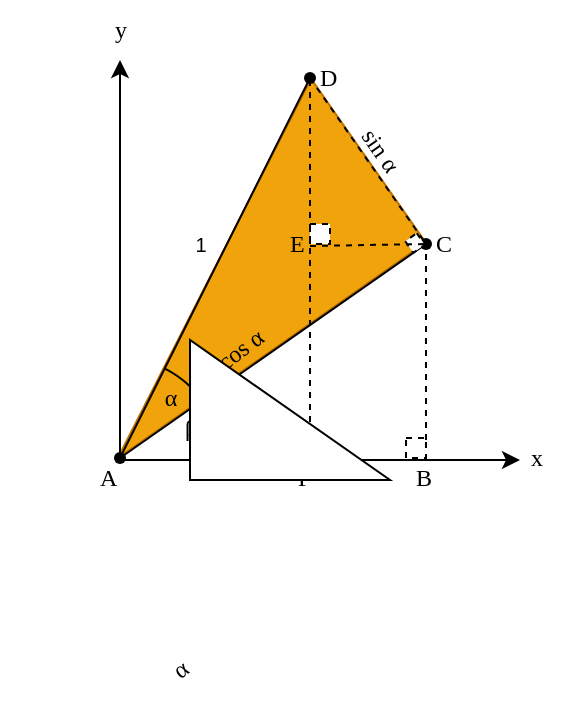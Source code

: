 <mxfile version="28.0.7">
  <diagram name="Page-1" id="98NNi3en-TZQ4uQMV90l">
    <mxGraphModel dx="483" dy="460" grid="1" gridSize="10" guides="1" tooltips="1" connect="1" arrows="1" fold="1" page="1" pageScale="1" pageWidth="827" pageHeight="1169" math="0" shadow="0">
      <root>
        <mxCell id="0" />
        <mxCell id="1" parent="0" />
        <mxCell id="hgMQAKNkKGoYwcbPnEij-1" value="" style="group" vertex="1" connectable="0" parent="1">
          <mxGeometry x="210" y="340" width="238" height="279" as="geometry" />
        </mxCell>
        <mxCell id="hgMQAKNkKGoYwcbPnEij-39" value="" style="verticalLabelPosition=bottom;verticalAlign=top;html=1;shape=mxgraph.basic.orthogonal_triangle;rotation=145;flipH=0;flipV=1;fillColor=#f0a30a;fontColor=#000000;strokeColor=#BD7000;" vertex="1" parent="hgMQAKNkKGoYwcbPnEij-1">
          <mxGeometry x="-31.82" y="84.27" width="188" height="100" as="geometry" />
        </mxCell>
        <mxCell id="hgMQAKNkKGoYwcbPnEij-7" value="" style="verticalLabelPosition=bottom;verticalAlign=top;html=1;shape=mxgraph.basic.arc;startAngle=0.075;endAngle=0.253;" vertex="1" parent="hgMQAKNkKGoYwcbPnEij-1">
          <mxGeometry x="-35" y="179" width="100" height="100" as="geometry" />
        </mxCell>
        <mxCell id="hgMQAKNkKGoYwcbPnEij-2" value="" style="endArrow=classic;html=1;rounded=0;strokeColor=light-dark(#000000,#FF3333);" edge="1" parent="hgMQAKNkKGoYwcbPnEij-1">
          <mxGeometry width="50" height="50" relative="1" as="geometry">
            <mxPoint x="15" y="230" as="sourcePoint" />
            <mxPoint x="15" y="30" as="targetPoint" />
          </mxGeometry>
        </mxCell>
        <mxCell id="hgMQAKNkKGoYwcbPnEij-3" value="" style="endArrow=classic;html=1;rounded=0;fillColor=#a20025;strokeColor=light-dark(#000000,#3333FF);" edge="1" parent="hgMQAKNkKGoYwcbPnEij-1">
          <mxGeometry width="50" height="50" relative="1" as="geometry">
            <mxPoint x="15" y="230" as="sourcePoint" />
            <mxPoint x="215" y="230" as="targetPoint" />
          </mxGeometry>
        </mxCell>
        <mxCell id="hgMQAKNkKGoYwcbPnEij-4" value="&lt;font style=&quot;color: light-dark(rgb(0, 0, 0), rgb(51, 51, 255));&quot; face=&quot;Times New Roman&quot;&gt;x&lt;/font&gt;" style="text;html=1;align=center;verticalAlign=middle;resizable=0;points=[];autosize=1;strokeColor=none;fillColor=none;" vertex="1" parent="hgMQAKNkKGoYwcbPnEij-1">
          <mxGeometry x="208" y="214" width="30" height="30" as="geometry" />
        </mxCell>
        <mxCell id="hgMQAKNkKGoYwcbPnEij-5" value="&lt;font style=&quot;color: light-dark(rgb(0, 0, 0), rgb(255, 51, 51));&quot; face=&quot;Times New Roman&quot;&gt;y&lt;/font&gt;" style="text;html=1;align=center;verticalAlign=middle;resizable=0;points=[];autosize=1;strokeColor=none;fillColor=none;" vertex="1" parent="hgMQAKNkKGoYwcbPnEij-1">
          <mxGeometry width="30" height="30" as="geometry" />
        </mxCell>
        <mxCell id="hgMQAKNkKGoYwcbPnEij-15" value="" style="endArrow=none;html=1;rounded=0;entryX=0;entryY=0.5;entryDx=0;entryDy=0;strokeColor=light-dark(#000000,#FF9933);" edge="1" parent="hgMQAKNkKGoYwcbPnEij-1" source="hgMQAKNkKGoYwcbPnEij-6" target="hgMQAKNkKGoYwcbPnEij-11">
          <mxGeometry width="50" height="50" relative="1" as="geometry">
            <mxPoint x="50" y="159" as="sourcePoint" />
            <mxPoint x="100" y="109" as="targetPoint" />
          </mxGeometry>
        </mxCell>
        <mxCell id="hgMQAKNkKGoYwcbPnEij-16" value="" style="endArrow=none;html=1;rounded=0;exitX=0.867;exitY=0.483;exitDx=0;exitDy=0;exitPerimeter=0;entryX=0.317;entryY=0.617;entryDx=0;entryDy=0;entryPerimeter=0;strokeColor=light-dark(#000000,#FF9933);" edge="1" parent="hgMQAKNkKGoYwcbPnEij-1" source="hgMQAKNkKGoYwcbPnEij-6" target="hgMQAKNkKGoYwcbPnEij-13">
          <mxGeometry width="50" height="50" relative="1" as="geometry">
            <mxPoint x="50" y="159" as="sourcePoint" />
            <mxPoint x="100" y="109" as="targetPoint" />
          </mxGeometry>
        </mxCell>
        <mxCell id="hgMQAKNkKGoYwcbPnEij-20" value="" style="endArrow=none;html=1;rounded=0;exitX=0;exitY=0.5;exitDx=0;exitDy=0;dashed=1;" edge="1" parent="hgMQAKNkKGoYwcbPnEij-1" source="hgMQAKNkKGoYwcbPnEij-14" target="hgMQAKNkKGoYwcbPnEij-10">
          <mxGeometry width="50" height="50" relative="1" as="geometry">
            <mxPoint x="120" y="129" as="sourcePoint" />
            <mxPoint x="170" y="79" as="targetPoint" />
          </mxGeometry>
        </mxCell>
        <mxCell id="hgMQAKNkKGoYwcbPnEij-22" value="" style="rounded=0;whiteSpace=wrap;html=1;dashed=1;" vertex="1" parent="hgMQAKNkKGoYwcbPnEij-1">
          <mxGeometry x="110" y="112" width="10" height="10" as="geometry" />
        </mxCell>
        <mxCell id="hgMQAKNkKGoYwcbPnEij-27" value="" style="whiteSpace=wrap;html=1;aspect=fixed;dashed=1;" vertex="1" parent="hgMQAKNkKGoYwcbPnEij-1">
          <mxGeometry x="100" y="219" width="10" height="10" as="geometry" />
        </mxCell>
        <mxCell id="hgMQAKNkKGoYwcbPnEij-19" value="" style="endArrow=none;html=1;rounded=0;entryX=0;entryY=0.5;entryDx=0;entryDy=0;dashed=1;exitX=1;exitY=1;exitDx=0;exitDy=0;" edge="1" parent="hgMQAKNkKGoYwcbPnEij-1" source="hgMQAKNkKGoYwcbPnEij-27" target="hgMQAKNkKGoYwcbPnEij-14">
          <mxGeometry width="50" height="50" relative="1" as="geometry">
            <mxPoint x="110" y="220" as="sourcePoint" />
            <mxPoint x="180" y="140" as="targetPoint" />
          </mxGeometry>
        </mxCell>
        <mxCell id="hgMQAKNkKGoYwcbPnEij-28" value="" style="whiteSpace=wrap;html=1;aspect=fixed;dashed=1;" vertex="1" parent="hgMQAKNkKGoYwcbPnEij-1">
          <mxGeometry x="158" y="219" width="10" height="10" as="geometry" />
        </mxCell>
        <mxCell id="hgMQAKNkKGoYwcbPnEij-6" value="" style="shape=waypoint;sketch=0;size=6;pointerEvents=1;points=[];fillColor=none;resizable=0;rotatable=0;perimeter=centerPerimeter;snapToPoint=1;" vertex="1" parent="hgMQAKNkKGoYwcbPnEij-1">
          <mxGeometry x="5" y="219" width="20" height="20" as="geometry" />
        </mxCell>
        <mxCell id="hgMQAKNkKGoYwcbPnEij-12" value="" style="group" vertex="1" connectable="0" parent="hgMQAKNkKGoYwcbPnEij-1">
          <mxGeometry x="100" y="29" width="50" height="20" as="geometry" />
        </mxCell>
        <mxCell id="hgMQAKNkKGoYwcbPnEij-14" value="&lt;div align=&quot;left&quot;&gt;&lt;font face=&quot;Times New Roman&quot;&gt;&amp;nbsp;D&lt;/font&gt;&lt;/div&gt;" style="text;html=1;align=left;verticalAlign=middle;whiteSpace=wrap;rounded=0;" vertex="1" parent="hgMQAKNkKGoYwcbPnEij-12">
          <mxGeometry x="10" width="40" height="20" as="geometry" />
        </mxCell>
        <mxCell id="hgMQAKNkKGoYwcbPnEij-13" value="&#xa;" style="shape=waypoint;sketch=0;size=6;pointerEvents=1;points=[];fillColor=none;resizable=0;rotatable=0;perimeter=centerPerimeter;snapToPoint=1;dashed=1;dashPattern=8 8;" vertex="1" parent="hgMQAKNkKGoYwcbPnEij-12">
          <mxGeometry width="20" height="20" as="geometry" />
        </mxCell>
        <mxCell id="hgMQAKNkKGoYwcbPnEij-9" value="" style="group" vertex="1" connectable="0" parent="hgMQAKNkKGoYwcbPnEij-1">
          <mxGeometry x="158" y="112" width="50" height="20" as="geometry" />
        </mxCell>
        <mxCell id="hgMQAKNkKGoYwcbPnEij-10" value="&#xa;" style="shape=waypoint;sketch=0;size=6;pointerEvents=1;points=[];fillColor=none;resizable=0;rotatable=0;perimeter=centerPerimeter;snapToPoint=1;" vertex="1" parent="hgMQAKNkKGoYwcbPnEij-9">
          <mxGeometry width="20" height="20" as="geometry" />
        </mxCell>
        <mxCell id="hgMQAKNkKGoYwcbPnEij-11" value="&lt;div align=&quot;left&quot;&gt;&lt;font face=&quot;Times New Roman&quot;&gt;&amp;nbsp;C&lt;/font&gt;&lt;/div&gt;" style="text;html=1;align=left;verticalAlign=middle;whiteSpace=wrap;rounded=0;" vertex="1" parent="hgMQAKNkKGoYwcbPnEij-9">
          <mxGeometry x="10" width="40" height="20" as="geometry" />
        </mxCell>
        <mxCell id="hgMQAKNkKGoYwcbPnEij-25" value="" style="rounded=0;whiteSpace=wrap;html=1;direction=south;rotation=325;dashed=1;" vertex="1" parent="hgMQAKNkKGoYwcbPnEij-9">
          <mxGeometry x="1" y="6" width="7" height="7" as="geometry" />
        </mxCell>
        <mxCell id="hgMQAKNkKGoYwcbPnEij-30" value="&lt;font style=&quot;font-size: 10px; color: light-dark(rgb(0, 0, 0), rgb(255, 153, 51));&quot;&gt;1&lt;/font&gt;" style="text;html=1;align=center;verticalAlign=middle;resizable=0;points=[];autosize=1;strokeColor=none;fillColor=none;" vertex="1" parent="hgMQAKNkKGoYwcbPnEij-1">
          <mxGeometry x="40" y="107" width="30" height="30" as="geometry" />
        </mxCell>
        <mxCell id="hgMQAKNkKGoYwcbPnEij-31" value="&lt;div align=&quot;left&quot;&gt;&lt;font face=&quot;Times New Roman&quot;&gt;&amp;nbsp;A&lt;/font&gt;&lt;/div&gt;" style="text;html=1;align=left;verticalAlign=middle;whiteSpace=wrap;rounded=0;" vertex="1" parent="hgMQAKNkKGoYwcbPnEij-1">
          <mxGeometry y="229" width="40" height="20" as="geometry" />
        </mxCell>
        <mxCell id="hgMQAKNkKGoYwcbPnEij-32" value="&lt;div align=&quot;left&quot;&gt;&lt;font face=&quot;Times New Roman&quot;&gt;&amp;nbsp;F&lt;/font&gt;&lt;/div&gt;" style="text;html=1;align=left;verticalAlign=middle;whiteSpace=wrap;rounded=0;" vertex="1" parent="hgMQAKNkKGoYwcbPnEij-1">
          <mxGeometry x="99" y="229" width="40" height="20" as="geometry" />
        </mxCell>
        <mxCell id="hgMQAKNkKGoYwcbPnEij-33" value="&lt;div align=&quot;left&quot;&gt;&lt;font face=&quot;Times New Roman&quot;&gt;&amp;nbsp;B&lt;/font&gt;&lt;/div&gt;" style="text;html=1;align=left;verticalAlign=middle;whiteSpace=wrap;rounded=0;" vertex="1" parent="hgMQAKNkKGoYwcbPnEij-1">
          <mxGeometry x="158" y="229" width="40" height="20" as="geometry" />
        </mxCell>
        <mxCell id="hgMQAKNkKGoYwcbPnEij-34" value="&lt;div align=&quot;left&quot;&gt;&lt;font face=&quot;Times New Roman&quot;&gt;&amp;nbsp;E&lt;/font&gt;&lt;/div&gt;" style="text;html=1;align=left;verticalAlign=middle;whiteSpace=wrap;rounded=0;" vertex="1" parent="hgMQAKNkKGoYwcbPnEij-1">
          <mxGeometry x="95" y="112" width="40" height="20" as="geometry" />
        </mxCell>
        <mxCell id="hgMQAKNkKGoYwcbPnEij-37" value="&lt;font face=&quot;Times New Roman&quot;&gt;sin&lt;span lang=&quot;en&quot; class=&quot;BxUVEf ILfuVd&quot;&gt;&lt;span class=&quot;hgKElc&quot;&gt;&amp;nbsp;α&lt;/span&gt;&lt;/span&gt;&lt;/font&gt;" style="text;html=1;align=center;verticalAlign=middle;resizable=0;points=[];autosize=1;strokeColor=none;fillColor=none;rotation=55;" vertex="1" parent="hgMQAKNkKGoYwcbPnEij-1">
          <mxGeometry x="120" y="60" width="50" height="30" as="geometry" />
        </mxCell>
        <mxCell id="hgMQAKNkKGoYwcbPnEij-38" value="&lt;font face=&quot;Times New Roman&quot;&gt;&lt;span lang=&quot;en&quot; class=&quot;BxUVEf ILfuVd&quot;&gt;&lt;span class=&quot;hgKElc&quot;&gt;cos&amp;nbsp;&lt;/span&gt;&lt;/span&gt;&lt;/font&gt;&lt;font face=&quot;Times New Roman&quot;&gt;&lt;span lang=&quot;en&quot; class=&quot;BxUVEf ILfuVd&quot;&gt;&lt;span class=&quot;hgKElc&quot;&gt;α&lt;/span&gt;&lt;/span&gt;&lt;/font&gt;" style="text;html=1;align=center;verticalAlign=middle;resizable=0;points=[];autosize=1;strokeColor=none;fillColor=none;rotation=323;" vertex="1" parent="hgMQAKNkKGoYwcbPnEij-1">
          <mxGeometry x="50" y="160" width="50" height="30" as="geometry" />
        </mxCell>
        <mxCell id="hgMQAKNkKGoYwcbPnEij-41" value="&lt;font face=&quot;Times New Roman&quot;&gt;&lt;span lang=&quot;en&quot; class=&quot;BxUVEf ILfuVd&quot;&gt;&lt;span class=&quot;hgKElc&quot;&gt;α&lt;/span&gt;&lt;/span&gt;&lt;/font&gt;" style="text;html=1;align=center;verticalAlign=middle;resizable=0;points=[];autosize=1;strokeColor=none;fillColor=none;" vertex="1" parent="hgMQAKNkKGoYwcbPnEij-1">
          <mxGeometry x="25" y="184.27" width="30" height="30" as="geometry" />
        </mxCell>
        <mxCell id="hgMQAKNkKGoYwcbPnEij-43" value="&lt;span data-huuid=&quot;11080961971377987387&quot;&gt;&lt;span&gt;&lt;font face=&quot;Times New Roman&quot;&gt;β&lt;/font&gt;&lt;/span&gt;&lt;/span&gt;" style="text;html=1;align=center;verticalAlign=middle;resizable=0;points=[];autosize=1;strokeColor=none;fillColor=none;" vertex="1" parent="hgMQAKNkKGoYwcbPnEij-1">
          <mxGeometry x="35" y="199.0" width="30" height="30" as="geometry" />
        </mxCell>
        <mxCell id="hgMQAKNkKGoYwcbPnEij-18" value="" style="endArrow=none;html=1;rounded=0;entryX=0.457;entryY=0.671;entryDx=0;entryDy=0;entryPerimeter=0;dashed=1;" edge="1" parent="1" target="hgMQAKNkKGoYwcbPnEij-10">
          <mxGeometry width="50" height="50" relative="1" as="geometry">
            <mxPoint x="378" y="560" as="sourcePoint" />
            <mxPoint x="390" y="480" as="targetPoint" />
          </mxGeometry>
        </mxCell>
        <mxCell id="hgMQAKNkKGoYwcbPnEij-21" value="" style="endArrow=none;html=1;rounded=0;entryX=0;entryY=0.5;entryDx=0;entryDy=0;dashed=1;" edge="1" parent="1" target="hgMQAKNkKGoYwcbPnEij-11">
          <mxGeometry width="50" height="50" relative="1" as="geometry">
            <mxPoint x="320" y="463" as="sourcePoint" />
            <mxPoint x="380" y="420" as="targetPoint" />
          </mxGeometry>
        </mxCell>
        <mxCell id="hgMQAKNkKGoYwcbPnEij-40" value="&lt;font face=&quot;Times New Roman&quot;&gt;&lt;span lang=&quot;en&quot; class=&quot;BxUVEf ILfuVd&quot;&gt;&lt;span class=&quot;hgKElc&quot;&gt;α&lt;/span&gt;&lt;/span&gt;&lt;/font&gt;" style="text;html=1;align=center;verticalAlign=middle;resizable=0;points=[];autosize=1;strokeColor=none;fillColor=none;rotation=323;" vertex="1" parent="1">
          <mxGeometry x="240" y="660" width="30" height="30" as="geometry" />
        </mxCell>
        <mxCell id="hgMQAKNkKGoYwcbPnEij-44" value="" style="verticalLabelPosition=bottom;verticalAlign=top;html=1;shape=mxgraph.basic.orthogonal_triangle" vertex="1" parent="1">
          <mxGeometry x="260" y="510" width="100" height="70" as="geometry" />
        </mxCell>
      </root>
    </mxGraphModel>
  </diagram>
</mxfile>
